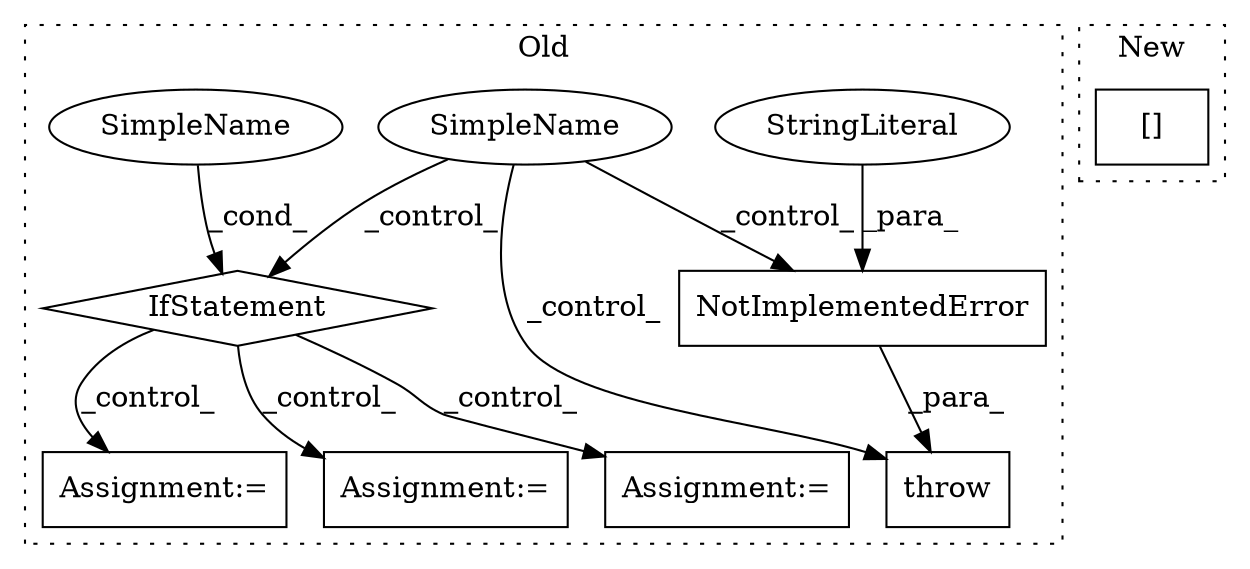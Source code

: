 digraph G {
subgraph cluster0 {
1 [label="NotImplementedError" a="32" s="21910,21968" l="20,1" shape="box"];
3 [label="StringLiteral" a="45" s="21930" l="38" shape="ellipse"];
4 [label="throw" a="53" s="21904" l="6" shape="box"];
5 [label="SimpleName" a="42" s="" l="" shape="ellipse"];
6 [label="IfStatement" a="25" s="21981,21999" l="4,2" shape="diamond"];
7 [label="Assignment:=" a="7" s="22501" l="1" shape="box"];
8 [label="SimpleName" a="42" s="" l="" shape="ellipse"];
9 [label="Assignment:=" a="7" s="22685" l="30" shape="box"];
10 [label="Assignment:=" a="7" s="22149" l="1" shape="box"];
label = "Old";
style="dotted";
}
subgraph cluster1 {
2 [label="[]" a="2" s="23773,23849" l="14,2" shape="box"];
label = "New";
style="dotted";
}
1 -> 4 [label="_para_"];
3 -> 1 [label="_para_"];
5 -> 4 [label="_control_"];
5 -> 6 [label="_control_"];
5 -> 1 [label="_control_"];
6 -> 9 [label="_control_"];
6 -> 10 [label="_control_"];
6 -> 7 [label="_control_"];
8 -> 6 [label="_cond_"];
}